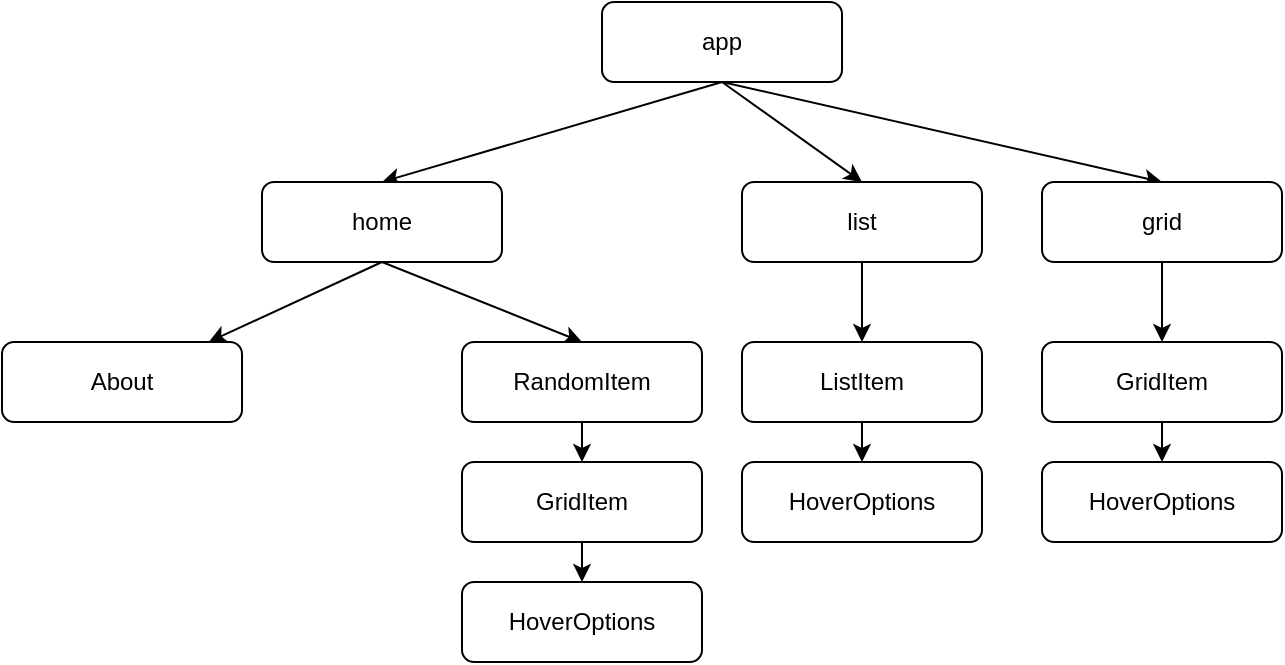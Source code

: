 <mxfile>
    <diagram id="87GUOL05gRh75noDxyEt" name="Page-1">
        <mxGraphModel dx="2214" dy="740" grid="1" gridSize="10" guides="1" tooltips="1" connect="1" arrows="1" fold="1" page="1" pageScale="1" pageWidth="850" pageHeight="1100" math="0" shadow="0">
            <root>
                <mxCell id="0"/>
                <mxCell id="1" parent="0"/>
                <mxCell id="22" style="edgeStyle=none;html=1;exitX=0.5;exitY=1;exitDx=0;exitDy=0;entryX=0.5;entryY=0;entryDx=0;entryDy=0;" edge="1" parent="1" source="2" target="3">
                    <mxGeometry relative="1" as="geometry"/>
                </mxCell>
                <mxCell id="23" style="edgeStyle=none;html=1;exitX=0.5;exitY=1;exitDx=0;exitDy=0;entryX=0.5;entryY=0;entryDx=0;entryDy=0;" edge="1" parent="1" source="2" target="4">
                    <mxGeometry relative="1" as="geometry"/>
                </mxCell>
                <mxCell id="24" style="edgeStyle=none;html=1;exitX=0.5;exitY=1;exitDx=0;exitDy=0;entryX=0.5;entryY=0;entryDx=0;entryDy=0;" edge="1" parent="1" source="2" target="5">
                    <mxGeometry relative="1" as="geometry"/>
                </mxCell>
                <mxCell id="2" value="app" style="rounded=1;whiteSpace=wrap;html=1;" vertex="1" parent="1">
                    <mxGeometry x="190" y="100" width="120" height="40" as="geometry"/>
                </mxCell>
                <mxCell id="20" style="edgeStyle=none;html=1;exitX=0.5;exitY=1;exitDx=0;exitDy=0;entryX=0.5;entryY=0;entryDx=0;entryDy=0;" edge="1" parent="1" source="3" target="11">
                    <mxGeometry relative="1" as="geometry"/>
                </mxCell>
                <mxCell id="21" style="edgeStyle=none;html=1;exitX=0.5;exitY=1;exitDx=0;exitDy=0;" edge="1" parent="1" source="3" target="6">
                    <mxGeometry relative="1" as="geometry"/>
                </mxCell>
                <mxCell id="3" value="home" style="rounded=1;whiteSpace=wrap;html=1;" vertex="1" parent="1">
                    <mxGeometry x="20" y="190" width="120" height="40" as="geometry"/>
                </mxCell>
                <mxCell id="18" style="edgeStyle=none;html=1;exitX=0.5;exitY=1;exitDx=0;exitDy=0;entryX=0.5;entryY=0;entryDx=0;entryDy=0;" edge="1" parent="1" source="4" target="7">
                    <mxGeometry relative="1" as="geometry"/>
                </mxCell>
                <mxCell id="4" value="list" style="rounded=1;whiteSpace=wrap;html=1;" vertex="1" parent="1">
                    <mxGeometry x="260" y="190" width="120" height="40" as="geometry"/>
                </mxCell>
                <mxCell id="16" style="edgeStyle=none;html=1;exitX=0.5;exitY=1;exitDx=0;exitDy=0;entryX=0.5;entryY=0;entryDx=0;entryDy=0;" edge="1" parent="1" source="5" target="8">
                    <mxGeometry relative="1" as="geometry"/>
                </mxCell>
                <mxCell id="5" value="grid" style="rounded=1;whiteSpace=wrap;html=1;" vertex="1" parent="1">
                    <mxGeometry x="410" y="190" width="120" height="40" as="geometry"/>
                </mxCell>
                <mxCell id="6" value="About" style="rounded=1;whiteSpace=wrap;html=1;" vertex="1" parent="1">
                    <mxGeometry x="-110" y="270" width="120" height="40" as="geometry"/>
                </mxCell>
                <mxCell id="19" style="edgeStyle=none;html=1;exitX=0.5;exitY=1;exitDx=0;exitDy=0;entryX=0.5;entryY=0;entryDx=0;entryDy=0;" edge="1" parent="1" source="7" target="10">
                    <mxGeometry relative="1" as="geometry"/>
                </mxCell>
                <mxCell id="7" value="ListItem" style="rounded=1;whiteSpace=wrap;html=1;" vertex="1" parent="1">
                    <mxGeometry x="260" y="270" width="120" height="40" as="geometry"/>
                </mxCell>
                <mxCell id="17" style="edgeStyle=none;html=1;exitX=0.5;exitY=1;exitDx=0;exitDy=0;entryX=0.5;entryY=0;entryDx=0;entryDy=0;" edge="1" parent="1" source="8" target="9">
                    <mxGeometry relative="1" as="geometry"/>
                </mxCell>
                <mxCell id="8" value="GridItem" style="rounded=1;whiteSpace=wrap;html=1;" vertex="1" parent="1">
                    <mxGeometry x="410" y="270" width="120" height="40" as="geometry"/>
                </mxCell>
                <mxCell id="9" value="HoverOptions" style="rounded=1;whiteSpace=wrap;html=1;" vertex="1" parent="1">
                    <mxGeometry x="410" y="330" width="120" height="40" as="geometry"/>
                </mxCell>
                <mxCell id="10" value="HoverOptions" style="rounded=1;whiteSpace=wrap;html=1;" vertex="1" parent="1">
                    <mxGeometry x="260" y="330" width="120" height="40" as="geometry"/>
                </mxCell>
                <mxCell id="14" style="edgeStyle=none;html=1;exitX=0.5;exitY=1;exitDx=0;exitDy=0;entryX=0.5;entryY=0;entryDx=0;entryDy=0;" edge="1" parent="1" source="11" target="12">
                    <mxGeometry relative="1" as="geometry"/>
                </mxCell>
                <mxCell id="11" value="RandomItem" style="rounded=1;whiteSpace=wrap;html=1;" vertex="1" parent="1">
                    <mxGeometry x="120" y="270" width="120" height="40" as="geometry"/>
                </mxCell>
                <mxCell id="15" style="edgeStyle=none;html=1;exitX=0.5;exitY=1;exitDx=0;exitDy=0;entryX=0.5;entryY=0;entryDx=0;entryDy=0;" edge="1" parent="1" source="12" target="13">
                    <mxGeometry relative="1" as="geometry"/>
                </mxCell>
                <mxCell id="12" value="GridItem" style="rounded=1;whiteSpace=wrap;html=1;" vertex="1" parent="1">
                    <mxGeometry x="120" y="330" width="120" height="40" as="geometry"/>
                </mxCell>
                <mxCell id="13" value="HoverOptions" style="rounded=1;whiteSpace=wrap;html=1;" vertex="1" parent="1">
                    <mxGeometry x="120" y="390" width="120" height="40" as="geometry"/>
                </mxCell>
            </root>
        </mxGraphModel>
    </diagram>
</mxfile>